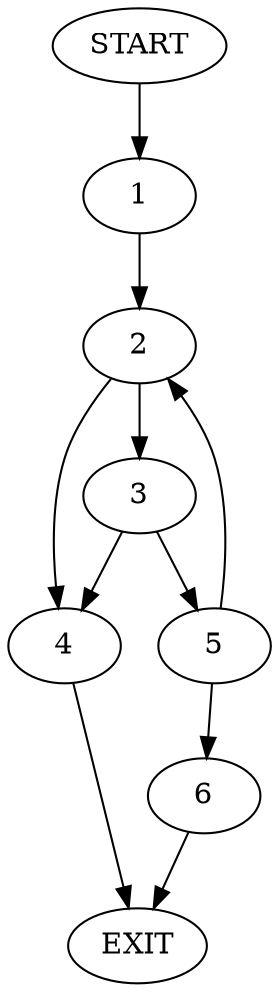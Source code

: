 digraph {
0 [label="START"]
7 [label="EXIT"]
0 -> 1
1 -> 2
2 -> 3
2 -> 4
4 -> 7
3 -> 4
3 -> 5
5 -> 2
5 -> 6
6 -> 7
}
